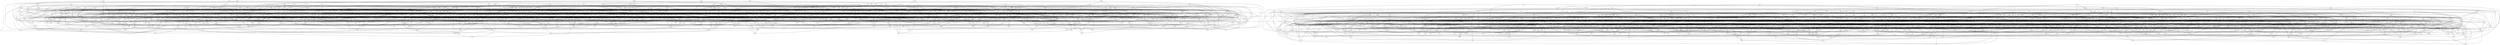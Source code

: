 strict graph {
lrz -- gjb
lrz -- vfq
lrz -- nvd
lrz -- qsf
lfr -- btf
lfr -- ccz
lfr -- xzp
tpf -- rsx
tpf -- xlq
tpf -- fhm
tpf -- dqr
blz -- zqs
blz -- lzl
blz -- lkh
gqq -- rsq
gqq -- mck
cph -- jth
cph -- vbr
zbl -- rrm
zbl -- qzm
zbl -- tnk
kcg -- xvk
kcg -- ftz
kcg -- cnv
kcg -- mlc
bhk -- bjr
bhk -- tsp
bhk -- dtc
bhk -- rlk
dvz -- dcx
dvz -- hrx
qgn -- xzp
qgn -- jxq
kxx -- kdz
kxx -- mzx
hmx -- kdn
hmx -- fpb
tzq -- xgk
tzq -- gbd
srg -- tgs
srg -- fhr
srg -- hpb
srg -- sxr
srf -- tql
srf -- jdz
srf -- jvm
srf -- rst
vcg -- mmb
vcg -- gpp
vcg -- dbz
hlk -- bxm
hlk -- sqv
hlk -- zrv
lcb -- xrl
lcb -- hqq
lcb -- ljp
jvp -- rbm
jvp -- dqr
jvp -- rpd
jvp -- zfc
jvp -- crl
hrp -- qlg
hrp -- pxv
hrp -- xzs
dpk -- ngd
dpk -- kfb
dpk -- jrr
htj -- dlj
mnr -- mgp
mnr -- tvz
mnr -- bxb
mnr -- jvk
cbg -- bxd
sxr -- mzc
sxr -- ghk
rdc -- gqq
rdc -- llx
rdc -- pnv
xjk -- jlr
xjk -- zcs
dvq -- brp
dvq -- drx
dvq -- rpb
dvq -- tdq
dvq -- nkg
jdt -- lhv
jdt -- hlz
ngj -- vsc
ngj -- nff
qsr -- vfj
qsr -- jpr
qsr -- qzp
zbp -- kdr
fjh -- xbl
fjh -- vml
fjh -- jcc
fsg -- hzp
fsg -- gqj
fsg -- fjr
fsg -- hzj
cfx -- rsq
sfh -- gxb
sfh -- hln
sfh -- qbv
zfm -- jcm
zfm -- tvz
zfm -- tsp
zfm -- mjn
zfm -- cbn
zfm -- rlz
zfm -- sgj
hhm -- tjm
hhm -- phz
hhm -- vrp
hhm -- gcz
pvs -- rtf
pvs -- nmn
pvs -- lkh
prp -- jpm
prp -- tnb
prp -- mqk
prp -- vdx
rls -- kgs
rls -- dvf
rls -- xvj
rls -- clk
jlj -- zhn
jlj -- xlc
prh -- hpb
prh -- cph
prh -- fsm
prh -- nfc
vsx -- hsh
vsx -- plr
vsx -- ntg
vsx -- zmj
vsx -- ddk
vsx -- dmj
vsx -- hmh
cps -- crl
cps -- ktg
cps -- fbt
cps -- vml
zgb -- vjg
kvc -- ssm
kvc -- kzs
kvc -- gkv
kvc -- hdl
qmx -- dvq
qmx -- gln
qmx -- glp
qmx -- tmb
qmx -- fxr
qmx -- dzq
qmx -- kfc
xnx -- kxt
xnx -- gct
xnx -- xtn
vpq -- jcm
vpq -- qjf
vpq -- cxx
lgc -- nqg
ghm -- srt
brx -- mqt
brx -- qxx
brx -- nqg
tsb -- qdc
tsb -- fnx
tsb -- gdl
ghv -- zfx
ghv -- hbk
ghv -- fbd
ghv -- fxn
ghv -- hbt
jjl -- fbs
rnl -- jgs
rnl -- vqv
cnv -- tjg
cnv -- vjj
cnv -- bpp
cnv -- vqn
xjj -- cbj
xjj -- xvh
mjq -- zgh
mjq -- fcq
mjq -- pfq
dqm -- brm
pjj -- gpl
zdb -- tsx
zdb -- rsg
zdb -- qrj
zdb -- pzm
dtd -- qxc
dtd -- kdb
dtd -- qcm
dtd -- pxq
brh -- qxx
brh -- ktv
xfx -- vmx
xfx -- qbj
xfx -- fbl
rlz -- zzp
qxd -- qsn
qxd -- zfq
qxd -- gqq
qxd -- sfs
gkc -- mlc
gkc -- trs
gkc -- qmn
gkc -- hzj
gkc -- kfq
nfc -- rrg
nfc -- znf
nfc -- bbx
nfc -- znk
mfx -- drb
kqc -- fjr
kqc -- jzm
kqc -- ndt
fgq -- ppd
fpf -- bfb
fpf -- fqh
fpf -- xzg
bnn -- rcc
bnn -- dsm
bnn -- pll
bnn -- csp
ctf -- rbd
ctf -- kgs
ctf -- rls
ctf -- fqh
lrf -- grl
lrf -- blf
lrf -- fln
tjj -- lfj
crf -- rbx
gct -- ksq
nhg -- phm
nhg -- zfc
qhv -- nhp
vhv -- mqm
dhf -- bcv
tvj -- qbh
tvj -- mfs
tvj -- kzz
tvj -- lcx
tvj -- rgc
pbg -- tzx
pbg -- vml
pbg -- pkp
pbg -- bcv
gdl -- nnk
jqg -- drd
jqg -- zzn
dzn -- zfc
dzn -- pcx
dzn -- hqh
dzn -- snt
dzn -- txl
dzn -- qzd
lxt -- phq
lxt -- lpl
vfn -- tbv
vfn -- mhg
vfn -- lfx
hpv -- lmf
hpv -- rnl
vfh -- fbt
vfh -- jdv
sst -- bhx
sst -- hbm
sst -- knr
sst -- tsk
jsg -- vzp
jsg -- fkz
vfb -- brp
vfb -- vhh
vfb -- ppq
vfb -- pkf
bjh -- qnx
bjh -- pxk
jfv -- nmg
jfv -- ldn
klt -- kvp
klt -- tfx
klt -- xjj
klt -- fjt
klt -- nvq
shf -- ltp
shf -- tqk
kfj -- vbp
kfj -- qst
bxb -- pxv
gxt -- vpg
gxt -- msz
rsj -- zqh
rsj -- lzf
rsj -- ngg
rsj -- mjq
stx -- nms
stx -- gqj
stx -- mql
zhm -- nms
zhm -- rlt
zhm -- glf
zhm -- hgq
csz -- kgs
csz -- fzg
csz -- tfv
csz -- fjp
csz -- mtj
csz -- dqk
csz -- dqd
vgb -- xrv
vgb -- nfj
vgb -- hkj
vgb -- dtd
jlq -- ltf
nqx -- lhn
nqx -- dpr
xzv -- ngd
xzv -- kkt
xzv -- qzp
xzv -- krc
grh -- krm
bms -- rch
bms -- vhh
bms -- qvc
bms -- vmd
xhs -- jjl
xhs -- bvr
ggs -- dbz
ggs -- pvh
ggs -- mcj
qdp -- qvc
rpr -- pvh
rpr -- tvh
rpr -- lgc
rpr -- xpt
cmf -- vqv
nbg -- plb
nbg -- kfc
nbg -- zlg
tgs -- kdr
tgs -- qvd
nvg -- cjb
nvg -- fvk
nvg -- gkl
nvg -- dpk
xfj -- rhz
xfj -- mcn
xfj -- glb
lnq -- xhv
ktc -- ptr
ktc -- qdp
ktc -- rdt
kgq -- zrv
kgq -- bnv
kgq -- cbg
drd -- xsr
pvh -- bpp
sbg -- jdk
sbg -- mzm
sbg -- slf
dnz -- zcs
dnz -- hkd
dnz -- qgq
brp -- xhh
lxs -- mtd
stj -- pnd
mcv -- bbg
znq -- hhv
fpt -- vcd
fpt -- dhk
fpt -- zlm
grl -- qgr
hsg -- sbv
mqk -- flq
mqk -- txx
mqk -- jpn
mqk -- xbn
bdv -- mzk
bdv -- hkd
bdv -- gfm
bdv -- nvk
vrb -- jxt
vrb -- dtv
vrb -- src
dvd -- vcd
dvd -- nzv
dvd -- kfq
dvd -- ksj
vht -- gvg
vht -- jxn
tpq -- dnq
tpq -- jpx
tpq -- rst
tpq -- mxc
tpq -- czp
tpq -- jlr
ltf -- hhv
cln -- zjc
ghk -- xxq
lxz -- msp
lxz -- cgl
lxz -- dlz
kcf -- sdv
gjb -- jlq
jrk -- ntv
sdx -- ksq
tdq -- xvh
hdd -- zgh
tcx -- rjc
tcx -- cjb
pxl -- vml
pxl -- lks
tnf -- xcf
tnf -- kdr
tnf -- hls
vlr -- fxg
vlr -- dlz
vlr -- gsf
gtv -- xfl
gtv -- mkg
gtv -- ngj
mxs -- drv
mxs -- blb
xhf -- rnl
xhf -- vqv
xhf -- vzj
xhf -- gtq
zrq -- qvm
zrq -- fpt
kfc -- ndd
jzs -- cqg
ldk -- tsx
ldk -- tqt
ldk -- grh
ldk -- mql
ldk -- zrq
cdh -- qkn
cdh -- jpn
cdh -- xdq
zjc -- tgp
zjc -- rvn
zjc -- cgl
zjc -- xcs
zjc -- fjh
zcs -- rhg
xvj -- mcq
kzn -- rkg
kzn -- qlg
tsk -- sgr
cbh -- vmd
zjh -- gxt
zjh -- qrm
zjh -- jxn
zjh -- fpb
sjd -- kmz
sjd -- znv
sjd -- mrq
sjd -- zfc
rfq -- pzb
rfq -- rqx
rfq -- znq
rfq -- kgd
ddt -- xnk
ddt -- dsm
ddt -- xhh
ddt -- ngb
svd -- bvt
svd -- znq
htp -- mjn
htp -- kzx
zjq -- tvz
zjq -- phn
zjq -- clz
zjq -- vzp
tvl -- tjz
tvl -- kjf
tvl -- flc
tvl -- gxx
xmt -- qqx
xmt -- npq
xmt -- npm
xmt -- mdx
xmt -- pqj
mxc -- htj
jmn -- sdx
jmn -- tvz
jmn -- flg
bqg -- kqp
bqg -- mnd
bqg -- lgl
xpt -- lxz
xpt -- ppd
xpt -- dkg
xpt -- mck
xpt -- tvp
rrm -- ltf
tgc -- zbp
tgc -- glf
mfv -- src
mfv -- hpq
mfv -- qxx
mfv -- jtj
mjn -- tms
fbv -- dbh
fbv -- kcr
fbv -- nvj
fbv -- krh
fbv -- shf
xkb -- xgz
xkb -- xnp
gqh -- pxq
gqh -- gns
gqh -- tcj
rqr -- ffg
rqr -- gsn
ktg -- rsq
xpn -- mtv
xpn -- vvs
cvz -- gjb
cvz -- jxq
ntg -- brr
ntg -- kjl
ntg -- brm
hpq -- mcj
hpq -- jcc
hpq -- nzv
qhf -- vmd
qhf -- cqg
qhf -- vtv
fpq -- xbm
fpq -- qgj
fpq -- svn
fpq -- jsp
trs -- lfj
fhd -- qcs
fhd -- tjg
xxj -- znf
xxj -- lrp
xxj -- hcb
xxj -- xmv
kff -- vbk
kff -- vml
kff -- stj
kff -- gkv
lbr -- vqv
lbr -- zrt
lbr -- qxz
mzk -- qxz
mzk -- cbj
dzq -- hvq
dzq -- ntv
qzp -- pcq
qzp -- fjr
vhc -- gxb
vhc -- smr
gmv -- jqg
gmv -- xlv
xzx -- zrn
xzx -- fpd
xzx -- gbd
bxm -- hkd
qdl -- pcv
scm -- mgf
scm -- qrq
scm -- pcv
scm -- nfj
srj -- lfl
srj -- vbr
srj -- kjf
srj -- cdq
ghc -- bhx
jjf -- qcv
jjf -- grm
bcj -- vpg
bcj -- mjm
bcj -- fcc
tlr -- snx
tlr -- pnv
tlr -- lgl
zrv -- tkf
zrv -- hst
zrv -- mfx
zrv -- gqm
zrv -- vbh
lhn -- jtl
lhn -- bfb
lhn -- sbc
ltj -- jdd
ltj -- glp
ltj -- hpv
ltj -- bdj
dxk -- frf
dxk -- hcj
dxk -- vfn
dxk -- kjd
qxh -- qbd
qxh -- ltn
chh -- rxb
lkh -- cxt
mdf -- kmh
mdf -- qmv
nfd -- fzf
nfd -- lpl
hzp -- tjg
hzp -- hsz
hzn -- ddx
hzn -- nfc
hzn -- mnd
hzn -- bfq
qbh -- hdt
qbh -- ncm
rxc -- btf
plc -- xbr
plc -- xhv
mth -- sbt
mth -- hhc
mth -- jxt
mth -- tgc
kqp -- nch
cdn -- clk
cdn -- nzt
cdn -- shv
cdn -- dsv
frr -- mzm
lmf -- fbs
lmf -- hjf
cgn -- crx
cgn -- fxx
kjd -- vpg
kjd -- ffs
kjd -- gcz
zrb -- qjk
zrb -- nnn
zrb -- fcc
zrb -- jpl
njj -- gcd
vtv -- kdn
nfn -- rdr
nfn -- gtq
nfn -- xnk
nfn -- bgj
nfn -- bxd
nfn -- rmh
tgq -- pnd
tgq -- hxj
dkj -- xgt
dkj -- qjq
dkj -- bnm
rtz -- dpk
rtz -- hcb
rtz -- qvd
rtz -- xnx
cnm -- gld
cnm -- zcs
cnm -- xqz
thc -- qjk
thc -- ksg
thc -- kdn
nzt -- srt
nzt -- qrr
nzt -- grm
ngg -- jpl
qps -- rtz
qps -- dlz
qps -- vjj
qps -- kfq
rvv -- stj
rvv -- hlx
rvv -- hps
rvv -- ssj
qnx -- zgb
qnx -- hgk
qnx -- ltl
qnx -- lnq
lvn -- qbj
kzq -- hpk
kzq -- rjc
kzq -- cch
ncp -- mlc
ncp -- lml
ncp -- ssm
ncp -- bpc
dvf -- krd
dvf -- vbh
tfx -- crv
tfx -- msz
tfx -- svt
tfx -- mlg
tsd -- mtv
mcs -- xxd
mcs -- hcn
mcs -- gkl
mcs -- xcs
dmp -- src
dmp -- zfq
dmp -- lcb
hpk -- jvz
ggr -- kzs
ggr -- fgq
ggr -- gns
ggr -- rkg
mqt -- sgj
mqt -- jzz
mqt -- tgp
rdt -- zqs
rdt -- cjh
qcf -- mjm
bhf -- qjf
bhf -- jdv
sxs -- svd
sxs -- mfx
sxs -- xkn
sxs -- hhv
nlb -- rbx
nlb -- dhq
nlb -- xvx
nlb -- jlj
lhf -- kjl
lhf -- lxs
lhf -- zgx
qxb -- tmx
qxb -- hjv
bxg -- vzp
zgx -- rqt
zgx -- lcn
zgx -- dlz
dnq -- ccz
fdn -- hsz
fdn -- mzx
tmh -- rst
pnz -- dxq
pnz -- vkn
pnz -- dxx
ntm -- jvm
ntm -- tnk
ntm -- gcz
tmv -- rxn
tmv -- slk
tmv -- tvp
tmv -- vfl
zdn -- cjm
zdn -- chh
zdn -- zzn
bnm -- qsf
fjk -- rbm
fjk -- hdl
fjk -- blm
fjk -- xhz
blt -- ztv
blt -- jgm
blt -- svn
kxl -- mnr
kxl -- xcd
kxl -- xxb
lhz -- xlm
lhz -- bzm
jpn -- csp
kzz -- svg
gmj -- htj
nmg -- vbk
nmg -- bbg
nmg -- dqr
nmg -- lxs
sgh -- hzj
sgh -- gfr
sjr -- lhf
sjr -- hhc
sjr -- sfs
sjr -- tcx
cxn -- mqf
spj -- ntf
spj -- lzl
blm -- cgl
vrl -- hvk
vrl -- ctm
vrl -- tmx
vrl -- xdc
jqx -- txf
jqx -- bhz
jqx -- nfs
jkm -- qkt
jkm -- khb
cfz -- dqk
cfz -- mqg
cfz -- ljc
cfz -- crx
rqx -- lqh
krj -- lgl
krj -- gsn
krj -- rzh
krj -- xjv
mfs -- fdl
mfs -- xhv
mfs -- tpq
gbv -- bsq
gbv -- flz
gbv -- jfd
bvr -- zlg
dlj -- hjf
hds -- rnf
hds -- fdl
hds -- gqm
hds -- cdl
tfh -- znb
tfh -- pgs
tfh -- mth
tfh -- qdl
flc -- lgl
flc -- snx
zvp -- jdv
zvp -- rqr
zvp -- qdj
zvp -- ddj
zvp -- qcs
zvp -- dxx
zvp -- dqr
mdc -- mql
mdc -- jxt
mdc -- vkn
mdc -- qvd
hcb -- lfl
klm -- gxv
klm -- lpq
klm -- jth
klm -- kzb
jvv -- rbd
jvv -- prs
jvv -- qlp
jcm -- pzm
jcm -- bsx
kqj -- bpg
kqj -- skz
kqj -- hkh
kqj -- bxb
xlc -- gxb
xlc -- lhz
llh -- vfn
llh -- lhz
llh -- pvs
bzg -- nhq
bzg -- dtq
bql -- clz
bql -- gmm
bql -- dtq
bql -- mzm
xnr -- gxx
xnr -- bbg
xnr -- hkt
fqh -- zjl
fqh -- zsd
fqh -- npb
dtg -- khm
dtg -- gsn
dtg -- tdz
dtg -- mql
dtg -- cdx
lts -- ltp
lts -- gcs
lts -- mbr
msp -- xtd
pkf -- zkj
pkf -- hkk
pkf -- mmm
dtc -- bpp
rps -- kfb
rps -- kzb
xzb -- tvp
xzb -- zzp
xzb -- fpc
xzb -- tpd
xzb -- ndt
mrq -- fxg
cch -- gfr
cch -- gkv
mfb -- gpz
flm -- hdt
flm -- gcz
flm -- rrm
flm -- jpb
vdf -- rkk
vdf -- lzl
vdf -- drx
vdf -- mbv
kmz -- jqx
kmz -- ldj
kmz -- nfj
svg -- mqm
ckj -- zqx
ckj -- sdx
ckj -- vpp
ckj -- mzx
vpg -- crx
bfq -- mrs
bfq -- hqs
qtn -- dnr
qtn -- zgx
qtn -- hpk
ksj -- zzp
kvm -- fhd
kvm -- lpl
kvm -- xfl
kvm -- stg
rmz -- fvk
rmz -- bbg
rmz -- bpg
pnd -- bpg
glp -- cpd
xvh -- fqx
xvh -- nvd
gch -- qrj
gch -- stg
gch -- cnc
gch -- jcm
xdc -- vmx
zdj -- hvc
zdj -- kvh
zdj -- cpc
zdj -- cln
zdj -- mzm
mfg -- blh
mfg -- csc
mfg -- kzm
mfg -- kgh
mfg -- stn
rtf -- vfk
rtf -- xvx
rtf -- qkn
xcg -- zhc
xcg -- fmn
ndg -- lxd
ndg -- bsx
ndg -- fnq
sfx -- sdv
sfx -- hbm
sfx -- qmv
sfx -- gnv
vrp -- kbk
vrp -- jrk
llk -- csc
llk -- stn
llk -- rcc
llk -- svt
jlk -- cln
jlk -- mzv
jlk -- lpj
jlk -- ncs
xrl -- bbg
hjs -- vlj
hjs -- dtv
hjs -- bcv
tbs -- njj
tbs -- pvh
fxr -- rch
fxr -- hbm
fxr -- qkt
vpb -- nhq
vpb -- bxg
vpb -- rlk
grb -- ckr
grb -- srl
grb -- tjj
grb -- nrh
lhs -- hmx
lhs -- ptr
lss -- tms
lss -- pxl
dmn -- gjb
dmn -- qzm
dmn -- knr
dmn -- vhc
hst -- mtv
xph -- blm
xph -- dnl
xph -- kzg
xph -- snt
hzk -- gsn
hzk -- cdj
hzk -- stg
hzk -- rjc
qxg -- mjk
qxg -- fdl
qxg -- rxc
fck -- hpd
fck -- qrv
fck -- ntn
fck -- nbm
kgs -- dvf
ptb -- bkz
ptb -- gtv
ptb -- qxc
ptb -- lrj
rll -- rsq
rll -- hqq
rll -- sts
mkg -- ljp
tpp -- dms
tpp -- tqm
tpp -- kcd
tpp -- xjv
bgz -- jlr
bgz -- qcf
bgz -- qqx
bgz -- cxt
flq -- drx
flq -- cjm
dsv -- jjf
dsv -- sgr
dsv -- ptr
ntd -- ksq
bzh -- frf
bzh -- prc
bzh -- lfr
fnn -- bgz
fnn -- fsh
fnn -- gcz
zzh -- djk
zzh -- xhf
zzh -- xsr
zzh -- bhv
trb -- qbh
trb -- hnd
trb -- khb
trb -- tkf
trb -- lnq
jdd -- kgh
jdd -- jgs
jdd -- ccg
hsj -- qxz
hsj -- ntv
hsj -- qvb
npd -- zfx
npd -- svg
mff -- zrc
mff -- jrz
mff -- hkt
mff -- hkj
jrq -- sbc
fnk -- bhx
fnk -- vhv
mst -- nvd
sbt -- sbv
rkc -- znk
rkc -- szr
pkp -- nfd
pkp -- jrr
bvm -- tmh
bvm -- gmj
bvm -- mgk
bvm -- xvj
ppx -- xbr
ppx -- hkx
ppx -- hdd
dqr -- qcs
nvq -- fln
nvq -- lfx
nvq -- gnv
rjz -- tjj
rjz -- nhg
rjz -- znr
rjz -- jnp
znr -- ljp
znr -- ttv
znr -- mcj
zzn -- zlg
pjv -- fmv
sjp -- blb
sjp -- jmn
sjp -- bhf
sjp -- xcd
hzf -- ftd
hzf -- plc
hzf -- ltn
xzn -- kjh
xzn -- krd
xzn -- jqq
hbc -- rhg
hbc -- zzd
hbc -- zcs
jgc -- jsg
jgc -- xtn
jgc -- tsx
znf -- rbg
xfh -- sqv
clg -- grh
clg -- tgq
clg -- sdx
clg -- jlk
cgb -- qjf
cgb -- kdr
qxl -- bhb
qxl -- zct
qxl -- src
bbx -- qgt
bbx -- fkz
pqj -- gfm
pqj -- kvp
pqj -- xfh
pqj -- jxq
pqj -- qmv
lhv -- glh
gxx -- rps
gxx -- hvc
nvk -- gcq
rxr -- xlm
rxr -- kzm
rxr -- nhz
ksv -- jsn
ksv -- kjd
mjk -- tmx
mjk -- qsp
mjk -- cxs
qbj -- hkx
fzg -- vfk
fzg -- fpd
fzg -- mqm
gpx -- cbh
gpx -- rkk
gpx -- qgn
gpx -- qst
mpb -- qgr
mpb -- pxk
mpb -- lfx
mpb -- qvb
xmv -- ltc
xmv -- zqx
xmv -- lhv
kdg -- qgr
kdg -- lcx
kdg -- szm
bcs -- lpx
bcs -- hgh
tzd -- klm
tzd -- gbv
tzd -- nch
rbm -- htp
rbm -- ksj
rbm -- fct
mdx -- kcf
mdx -- xqz
mdx -- fjp
fjp -- fxx
tpt -- cch
tpt -- nkh
tpt -- szr
kph -- lfj
kph -- bsx
lkp -- sbf
lkp -- slk
lkp -- krc
lkp -- tcj
lkp -- jdg
lkp -- txf
qgj -- gpz
qgj -- ftd
qgj -- jkn
rft -- jpn
rft -- frf
znb -- mcv
znb -- sdx
dbk -- lfr
pxq -- qgt
pxq -- nhg
llx -- czr
llx -- qdl
llx -- xrh
tgp -- fjr
tgp -- src
xlv -- qkt
xlv -- frg
vnc -- zct
vnc -- znb
vnc -- xxd
qgq -- ntf
qgq -- kcf
drv -- vns
drv -- mrf
qjq -- mlg
rts -- nks
rts -- vnc
rts -- zcr
rts -- qrq
xhd -- cbg
xhd -- fcc
xhd -- vjg
jsk -- lmf
jsk -- qkt
jsk -- ngg
jsk -- dkj
rxg -- vvg
rxg -- hpx
dpc -- hpv
dpc -- jdh
dpc -- rst
dpc -- hkk
dpc -- shv
dbz -- pcx
dbz -- pxv
qnm -- bzm
qnm -- xfh
phn -- qrf
ldn -- clz
ldn -- cjb
ldn -- mzx
blb -- rjc
fzc -- kqp
fzc -- cfx
fzc -- jfk
sbl -- tql
sbl -- xgk
sbl -- ngb
sbl -- zkj
bsq -- mql
bsq -- kfq
bsq -- tqk
bsq -- skz
jcd -- gpl
jcd -- fbt
jcd -- lml
jcd -- pjj
qqg -- spn
qqg -- kbk
qqg -- dbl
pvd -- mzc
pvd -- vqh
bzr -- zgb
bzr -- tkf
tmf -- dvt
tmf -- dnr
tmf -- hmv
tmf -- ndg
zxt -- tsj
zxt -- cbh
zxt -- jpn
qnv -- xbc
qnv -- zjk
qnv -- cbg
qnv -- ltn
kps -- hpd
kps -- xfs
kps -- tdq
kps -- hvk
kps -- jqq
tph -- ztv
tph -- hxh
tph -- gnz
tph -- npb
hmv -- rps
hmv -- tjz
hmv -- lbz
rgc -- qgq
rgc -- ppj
rgc -- hvq
rgc -- zrn
xlt -- crs
xlt -- kxl
xlt -- dbz
xlt -- pcq
hdl -- jcc
gld -- qkn
nxx -- tmh
qsn -- msp
qsn -- slf
qsn -- vnp
trz -- nhp
trz -- jlj
trz -- cdh
trz -- spn
zdg -- rhz
zdg -- ngx
zdg -- jpj
zdg -- vdx
zdg -- ckp
dsh -- tjm
dsh -- dqd
dsh -- rbd
dsh -- xpn
pgs -- dcx
pgs -- btp
jsp -- vdd
jsp -- dvc
pmd -- fzf
pmd -- jsg
pmd -- vbr
krd -- qqx
sdj -- xgt
sdj -- qnm
sdj -- gdl
sdj -- sqv
sdj -- jkm
crs -- gjd
crs -- sts
jfk -- stj
jfk -- glf
jfk -- hdl
jxn -- ncm
jxn -- pzb
vkn -- qgd
jfd -- tlr
jfd -- mxs
jfd -- tpd
fln -- cxn
fln -- blh
vst -- hvk
vst -- sgk
vst -- ntm
ztr -- xhv
ztr -- hzf
ztr -- pjv
ztr -- xsr
hjm -- zbp
hjm -- znv
mzq -- zpr
mzq -- vfl
mzq -- drv
rkq -- bcs
rkq -- kzg
rkq -- hgq
rkq -- xsj
mrs -- ksq
nhv -- xnp
nhv -- ccz
nhv -- ncf
gdh -- lkh
gdh -- bhv
gdh -- xzp
gdh -- khx
gdh -- qlp
hgh -- kjl
hsb -- ncf
hsb -- hdd
hsb -- nzm
xps -- ghm
xps -- tsb
xps -- tmh
ntb -- tqk
ntb -- vzp
cxx -- frr
cxx -- bzg
mqc -- mtv
mqc -- cxl
mqc -- chh
mqc -- fcq
pxk -- gnv
pxk -- fnx
dmk -- glf
ncs -- tjg
ncs -- zmj
ncs -- hcb
dnr -- zzp
hlz -- nvj
ftd -- cxl
zxs -- qlp
zxs -- ngx
zxs -- jsk
zxs -- lch
zxs -- lvn
vpp -- tvp
vpp -- tbs
vpp -- dlr
qrx -- cjh
qrx -- xgm
qrx -- kcf
qrx -- bhx
qgc -- pbp
qgc -- xbr
qgc -- fmv
qgc -- ntn
qgc -- mxc
cxl -- xbr
mnh -- mxn
mnh -- jgm
mnh -- qgc
mnh -- srp
qkb -- qbd
qkb -- bxm
qkb -- fzr
xbn -- crf
xbn -- prc
xbn -- jqg
bgj -- dnq
tbx -- dxs
tbx -- dqp
tbx -- khn
tbx -- xbl
ljc -- nhp
ljc -- hjf
gtk -- znj
gtk -- hgq
jvz -- ssm
mzl -- fpc
mzl -- vkn
mzl -- ncj
mzl -- nch
dkd -- ckr
dkd -- vfj
dkd -- hqq
dkd -- rbm
bnj -- nmh
bnj -- mlc
bnj -- fhr
plr -- xcf
qrd -- chh
qrd -- vtv
qrd -- dvf
qrd -- vbh
qrd -- sbl
rsh -- kjh
rsh -- bfp
rsh -- hpd
rsh -- gkp
kcr -- tbs
kcr -- rvn
kcr -- mtd
qcm -- khm
qcm -- kdr
kzs -- hrx
khz -- fzf
khz -- shf
khz -- tjz
khz -- sbt
svq -- kmg
svq -- gln
svq -- mcq
svq -- lqh
bkl -- lmc
bkl -- rlk
bkl -- hzn
bkl -- vsp
kmh -- mtz
kmh -- bgq
fxn -- xlc
fxn -- fnn
fxn -- xhs
hxm -- zgb
hxm -- bnv
hxm -- mdd
hxm -- qsf
hxm -- gqn
hgl -- xqz
skh -- ncm
skh -- jpb
skh -- rcc
kkc -- nff
kkc -- dbz
kkc -- nfd
kkc -- dmd
gbd -- dhq
kzg -- plr
kzg -- bnj
xbm -- tzq
xbm -- qcv
vbr -- vns
bdj -- vfh
bdj -- zlc
bdj -- vvj
bdj -- xfh
qzd -- vvg
qzd -- dqp
qzd -- nhq
lkf -- rnr
lkf -- csc
ztt -- gtk
lzf -- nnk
lzf -- svt
lzf -- rvg
pll -- tnk
pll -- ccg
ddx -- rvn
ddx -- frr
ddx -- znj
ddx -- fzf
tzx -- mzz
tzx -- lpx
tzx -- mmc
vsp -- mcv
vsp -- gzb
vsp -- vdm
gmp -- rmd
hlx -- dcx
fbz -- jlj
fbz -- nbv
fbz -- dbk
fbz -- ppj
nhq -- hvc
nhq -- tms
tqk -- tvt
tqk -- hmf
vdz -- xfx
vdz -- hjv
vdz -- nxx
txx -- fmv
txx -- xpx
txx -- ldr
txx -- tsd
dbl -- mcn
dbl -- zzd
dbl -- mxc
rnx -- qrf
rnx -- hmf
tjm -- cbh
tjm -- xvx
tjm -- jqp
prc -- sdv
prc -- vdd
tjk -- srt
tjk -- qdq
tjk -- xbr
drs -- jkn
drs -- mqm
qrv -- plb
nmn -- fxx
nmn -- ncf
nmn -- vht
zsm -- jvk
zsm -- lxb
zsm -- tcj
zsm -- qbc
jjs -- crf
jjs -- gcq
jjs -- vbh
jjs -- xhf
jjs -- drb
zdz -- btp
zdz -- tvp
zdz -- fzq
zdz -- lrp
zdz -- rlt
ztc -- qgr
ztc -- ffs
ztc -- qxb
ztc -- mtj
ztc -- ttv
pcv -- vsc
bhb -- ddx
bhb -- gjd
bhb -- pgs
kcj -- kdg
kcj -- qnf
kcj -- spj
kcj -- ltf
rkb -- bqg
rkb -- rnx
rkb -- flk
rkb -- nks
hxj -- qxx
kpl -- cln
kpl -- vsc
kpl -- pbn
kpl -- dhb
mtz -- dpg
mtz -- hst
jlv -- kph
jlv -- hpk
jlv -- mjn
rhl -- qzm
rhl -- zgb
rhl -- ksv
txf -- hzp
txf -- cnc
pkx -- mns
pkx -- sqv
pkx -- drd
dlr -- mzc
dlr -- ljp
dmd -- mkg
dmd -- dhf
dmd -- mgp
fqx -- xnp
fqx -- xsr
pzf -- blt
pzf -- mcn
nrh -- vns
jqz -- mxf
jqz -- xnf
jqz -- csc
jqz -- cjh
jqz -- vzj
jtx -- mrf
jtx -- mkb
jtx -- vkn
qvm -- znv
lmq -- vhf
lmq -- vns
lmq -- vvd
lmq -- tnf
lmq -- ndg
lmq -- nrh
xgd -- gmp
xgd -- qxl
xgd -- hlx
xgd -- fsm
kjh -- vhv
kjh -- qvc
xcs -- kfq
xcs -- gct
sbn -- tnk
sbn -- nnb
sbn -- ztv
sbn -- hvr
sbn -- dsv
zzd -- gzg
zzd -- kgd
fnq -- pnv
fnq -- kxx
nbv -- ltf
nbv -- lnq
gqf -- dqk
vfj -- qgt
hbm -- qhv
hbm -- ccg
nnn -- ntn
ddm -- stn
ddm -- xkn
ddm -- xps
ddm -- jpl
dmj -- djn
dmj -- ztt
dmj -- tgs
dmj -- nks
xlq -- pnz
xlq -- znj
xlq -- rdc
xlq -- tvt
glb -- qjk
glb -- vjg
zsb -- trb
zsb -- vjg
zsb -- xjk
zsb -- gqf
phq -- vbk
phq -- ndt
nfp -- qnv
nfp -- xlm
nfp -- ltl
nfp -- pfq
dsm -- dlj
dsm -- jrk
vqh -- gtk
vqh -- xvk
cbn -- lpx
cbn -- pzm
hgz -- crs
hgz -- hcn
hgz -- xrh
hgz -- qvm
hgz -- dms
hgz -- vpb
str -- fpc
str -- gcd
str -- sfs
str -- vfl
jgm -- nhp
jpm -- jxq
cdl -- qcf
cdl -- ncf
tsx -- fxg
tsx -- ltp
lkj -- jqq
lkj -- mqg
lkj -- qpj
lkj -- xzn
lkj -- bgj
khx -- hgl
khx -- lcx
ljn -- bzm
ljn -- mgk
cdq -- vfl
cdq -- rrg
cdq -- cdx
jtj -- rjc
jtj -- xqt
jtj -- dms
jtj -- hkt
szr -- slf
szr -- pcx
fhv -- bts
fhv -- xhf
fhv -- lkh
fhv -- ksg
zlc -- pnq
zlc -- xvh
qbv -- jqp
qbv -- zhc
qbv -- hln
qbv -- hcj
snt -- jzm
snt -- nqg
hxh -- rhg
hxh -- bhv
hcn -- dvz
hcn -- txp
hcn -- mrq
pbp -- jzs
pbp -- npm
rjj -- cbh
rjj -- fxx
tbg -- hzn
tbg -- ghq
tbg -- rgp
tbg -- nlc
hlq -- hpk
hlq -- jxj
hlq -- cpc
hlq -- kcr
hlq -- cbn
hlq -- dnr
ndd -- xnp
ndd -- plb
jxj -- rnx
jxj -- kfb
jxj -- dqm
bjr -- hsg
bjr -- phq
mxn -- lzn
mxn -- fcq
mxn -- hnz
xdq -- cxl
xdq -- hdd
xdq -- lhs
txr -- bfq
txr -- frr
txr -- lfl
hxb -- lml
hxb -- hjm
hxb -- ndt
hxb -- kjf
lkl -- xsr
lkl -- vhc
lkl -- vfq
dpg -- qbj
fnt -- nkg
fnt -- vht
fnt -- spn
fnt -- sdd
clz -- cgb
cnc -- dcx
sgk -- fdl
sgk -- jrk
sgk -- vmd
sgk -- fbl
gsf -- fpc
gsf -- flz
gsf -- qmh
njx -- pkp
njx -- kzb
njx -- vsc
tmb -- vfk
tmb -- znq
tmb -- gmv
gpp -- dtv
bgf -- zbp
bgf -- shp
bgf -- flf
bgf -- rlz
bgf -- hjt
kfs -- kmv
kfs -- msp
kfs -- nms
npt -- grl
npt -- mcq
npt -- zqs
npt -- lvn
hjt -- tvt
jdj -- nks
jdj -- kzs
jdj -- ksq
jdj -- bhz
jdj -- lcb
ctm -- hsj
ctm -- rht
ctm -- xfj
gnt -- thc
gnt -- svg
gnt -- ljb
gnt -- qvb
gnt -- ksg
hvq -- fnk
gln -- npb
cmc -- phm
cmc -- qrq
cmc -- fhr
qzr -- txf
qzr -- dcx
qzr -- qzj
qzr -- pkp
dbt -- qst
dbt -- rqx
cqd -- ktg
cqd -- nts
cqd -- vhf
cqd -- ddx
mgf -- gxv
mgf -- qcm
mgf -- btp
ktf -- pzb
ktf -- ksv
ktf -- xzp
ktf -- pjt
cbj -- fmv
cbj -- mcq
sqs -- llr
sqs -- jcc
sqs -- xrh
hfq -- zbl
hfq -- qzm
hfq -- zkj
hfq -- khb
hfq -- vpg
rxn -- gxv
rxn -- blm
rxn -- xrh
ljg -- gdl
ljg -- khx
ljg -- vzj
kpk -- tcx
kpk -- vzp
kpk -- fzc
kpk -- zkg
mbr -- kdz
mbr -- pxl
mbr -- ssm
xtd -- xcf
xtd -- gkl
qkv -- rbd
qkv -- xhs
qkv -- glb
hfc -- cqg
hfc -- zrt
hfc -- jsn
hfc -- bgq
vdd -- zjk
vdd -- hln
vdd -- qvc
qgd -- ltp
czr -- hmr
czr -- pgs
czr -- znv
rlk -- gqq
rlk -- lrp
rlk -- nmg
khm -- mkg
crl -- gjd
crl -- bsx
crl -- pjj
dkg -- kdz
dkg -- mrs
dkg -- bpc
zcr -- zpr
zcr -- hqs
zcr -- lhf
zcr -- bcs
zcr -- vhf
mcn -- hjf
mcn -- jgm
csf -- bhx
csf -- svt
khn -- mkk
khn -- pnd
htv -- hkk
htv -- pzf
htv -- ppj
htv -- jrq
htv -- cxm
cpd -- pjv
cpd -- kgd
cpd -- xkn
npp -- slf
npp -- hsg
npp -- xvk
jkn -- mqf
shp -- brh
shp -- lgl
bgn -- shj
bgn -- zmj
bgn -- ltc
bgn -- nzv
zjk -- lcx
rgn -- gkl
cjm -- qhf
cjm -- hnz
kmg -- vbp
kmg -- cqg
mmk -- jnp
mmk -- rkg
mmk -- jzm
mqg -- vmd
mqg -- brp
mqg -- qrm
gcs -- lgc
gcs -- llx
nbc -- mlg
nbc -- fbs
nbc -- vvj
nbc -- gqf
fmj -- pnd
fmj -- gpp
fmj -- mkk
ltl -- qbd
ltl -- hgk
ltl -- hbm
dxq -- nfs
vvs -- vhv
rvp -- mfb
rvp -- gbd
vfq -- qjq
vfq -- qkn
vfq -- qjk
txl -- pxv
txl -- rkc
txl -- tgc
txl -- gpp
kdj -- jkf
kdj -- txf
kdj -- qsr
kdj -- qxx
msn -- dxs
msn -- zrq
msn -- tpt
msn -- hzj
nlp -- mck
nlp -- czr
nlp -- xsj
nlp -- jtm
tcq -- jdt
tcq -- gmp
tcq -- xrv
tcq -- cnt
tnk -- xzp
cpc -- lgc
cpc -- mck
zjl -- nzt
zjl -- dlp
hkt -- glh
mcj -- plr
fkd -- tsk
fkd -- clf
fkd -- kjd
fkd -- zrt
cjh -- qsp
nnb -- vhc
nnb -- fzr
qdg -- csc
qdg -- flq
qdg -- nzm
qdg -- trb
nkg -- ghm
nkg -- nqx
spp -- rft
spp -- cvz
spp -- jjf
spp -- btn
jrz -- vnp
jrz -- hmh
jrz -- rvt
jrz -- rrg
cxs -- fpb
cxs -- ljc
fzq -- flz
fzq -- hpk
fzq -- zjb
xhz -- hsz
xhz -- rvv
xhz -- mlc
cdj -- phn
fmn -- gvj
ngd -- phm
tvh -- nlp
tvh -- gns
tvh -- gmp
dqd -- zjk
hkj -- qmn
qzj -- lpx
qzj -- pvd
qzj -- flf
hbp -- chc
hbp -- tbv
hbp -- glz
tbv -- bzm
tbv -- xqz
dbh -- stj
hnd -- cxs
hnd -- mdf
hnd -- xnk
bfb -- mst
hgp -- nnb
hgp -- lbr
hgp -- spn
hgp -- tnb
hgp -- qhf
mjg -- gzg
mjg -- xgk
cxr -- sqx
cxr -- mnh
cxr -- tdq
cxr -- hst
mnd -- qmn
mnd -- jfv
clk -- xts
clk -- nvk
clk -- vmk
clk -- btf
mgp -- ldj
mgp -- tjz
lmc -- fct
lmc -- bbg
lmc -- hrx
qls -- mjk
qls -- dpf
qls -- dnq
zls -- qmx
zls -- qxg
zls -- hvk
zls -- hpd
tfv -- gcz
tfv -- hkd
tfv -- xfh
lzr -- qqg
lzr -- spj
lzr -- hbp
lzr -- pzf
mvl -- nqx
mvl -- bnc
mvl -- srp
mvl -- rrm
mvl -- sdd
btd -- pkx
btd -- zdn
btd -- lkf
btd -- bxm
btd -- lzn
btd -- tnb
lzn -- mjm
ntf -- dqd
rnr -- fxx
rnr -- cbj
rnr -- pll
rnr -- zrn
vhh -- fsf
vhh -- rht
vhh -- jnm
tkf -- xnp
mkj -- npd
mkj -- smr
mkj -- svd
mkj -- xsr
mkj -- psk
mkj -- vtv
ffl -- dxq
ffl -- vpq
ffl -- rxg
ffl -- dlr
lxd -- xjv
lxd -- glh
lxd -- kzb
pjt -- fnx
pjt -- shv
pjt -- mfb
kdn -- dpg
kvh -- lks
kvh -- snx
cdx -- xvk
ztv -- ccg
ztv -- sbc
bpx -- pzm
bpx -- llx
bpx -- tgs
bpx -- khn
rvg -- jpb
rvg -- dbt
nzm -- csf
fvk -- cgb
fvk -- qvm
fvk -- fxg
drx -- fzg
ngx -- ljc
btn -- jpm
btn -- qrm
qnf -- bzh
qnf -- nhv
qnf -- kzz
qnf -- rvp
pfq -- rqx
dhv -- hpk
dhv -- kdr
dhv -- mjn
knt -- ksz
knt -- hsb
knt -- tjk
knt -- drs
tdg -- nnn
tdg -- vdz
tdg -- qhv
tdg -- drs
tdg -- kzz
sgr -- fpd
mtd -- gct
vnp -- ssj
qlp -- plc
qlp -- jdh
qlp -- qls
ggz -- krc
ggz -- kjf
ggz -- rqt
ggz -- rvn
lzb -- zqh
lzb -- rhg
lzb -- frg
sdz -- lpl
sdz -- dtq
sdz -- tgs
sdz -- hkn
tql -- nnn
tql -- mgk
tql -- jpn
nbm -- zrn
qrr -- ntv
qrr -- rnf
kdq -- fsf
kdq -- gvj
kdq -- gmv
kdq -- cjh
gts -- tsd
gts -- lrz
gts -- fnk
gts -- fbr
hrc -- npd
hrc -- jtl
hrc -- sfh
kkt -- brm
kkt -- hlx
nbb -- mjg
nbb -- mst
nbb -- kbk
nbb -- vmk
crv -- fqx
crv -- khb
rkk -- rpb
rkk -- jzs
rkk -- ghc
dpf -- hhv
dpf -- jpb
dpf -- qbj
dpf -- qrv
mmb -- hkn
mmb -- pbn
mmb -- mkb
mmb -- ngd
jdh -- gqm
jdh -- bnc
mcq -- bhv
mjm -- gqm
sqx -- bgj
sqx -- rvg
sqx -- tzq
gtm -- sgh
gtm -- ncq
gtm -- kzx
gqn -- jqp
gqn -- gvj
gqn -- ndd
gtq -- tmh
hmd -- rgn
hmd -- kfb
hmd -- kjf
hpl -- czr
hpl -- zgx
hpl -- rmd
hpl -- dhk
qcv -- znq
ffs -- nvd
lhd -- bhv
lhd -- vhh
fmm -- rqr
fmm -- hgh
fmm -- qgd
bhz -- hgh
bhz -- hls
bhz -- fjr
bhz -- hmr
lxf -- rmz
lxf -- bxg
qdd -- fmn
qdd -- hbm
qdd -- xsm
jdz -- rhz
dbj -- pjv
dbj -- zcj
dbj -- ljn
dbj -- jrq
svn -- hkx
svn -- ppj
svn -- sdv
bll -- cdj
bll -- qbc
bll -- hzk
bll -- ztt
nkh -- bcv
czf -- mdf
czf -- fsf
czf -- hjv
czf -- zrt
czf -- ngg
qbc -- vqn
qbc -- hmf
xgm -- htv
xgm -- jvm
xgm -- qkv
xqt -- xrl
xqt -- bxg
xqt -- qdj
ztb -- qmh
ztb -- jkf
ztb -- hvc
ztb -- kph
xjv -- hvc
dtq -- qxc
gjd -- fgq
fqr -- ltn
fqr -- fjt
fqr -- xdc
fqr -- hcj
sbm -- pcv
sbm -- glh
sbm -- ftz
sbm -- kxx
vjg -- fbl
zdr -- vkn
zdr -- vcd
zdr -- dxq
zdr -- rds
fbr -- gfm
fbr -- svt
bmv -- gzz
bmv -- vxr
bmv -- mst
bmv -- bkf
bmv -- vvj
qqz -- gqn
qqz -- vrp
gzb -- rps
gzb -- rzp
gzb -- rgn
gzb -- kcd
gzb -- gfr
jdk -- fvk
jdk -- rkc
jdk -- mxt
dxx -- xzv
dxx -- bpp
dxx -- dmp
dxx -- rll
dcn -- hsh
dcn -- tqt
dcn -- mqt
dcn -- bkz
dcn -- lhv
qmh -- dmk
qmh -- vjj
ghr -- xzs
ghr -- nms
ghr -- hbz
ghr -- tsx
ghr -- dbh
hps -- jvz
hps -- kxt
brd -- mjg
brd -- xpx
brd -- nbm
szm -- xdc
szm -- xbm
szm -- kfj
szm -- brd
lqt -- gmm
lqt -- ffg
lqt -- lbz
lqt -- brh
lpj -- kcr
lpj -- xqt
lpj -- tcx
ksg -- fbd
ksg -- qrv
rch -- tzq
rch -- ghm
rch -- hxh
rch -- jkm
spz -- svp
spz -- jfv
spz -- hqq
spz -- zpr
spz -- ngj
ldr -- prc
ldr -- xjj
ldr -- cdl
ldr -- npm
vmx -- pfq
vmx -- vvs
hxx -- khn
hxx -- hjs
hxx -- gcs
hxx -- dvz
fph -- qdq
fph -- zbl
fph -- mhg
zkj -- kgq
gns -- vbk
gns -- vhf
gns -- ntd
ttv -- sbv
nmb -- gpp
nmb -- vlr
nmb -- dqm
rzh -- lbz
rzh -- jdt
rzh -- jlv
sgn -- vfq
sgn -- blz
sgn -- glp
sgn -- xkn
dnl -- nff
dnl -- jvz
dnl -- mrf
srl -- ltc
srl -- kqp
srl -- kzx
skn -- xcf
skn -- rlz
skn -- rzh
skn -- ssj
skn -- xzv
qxz -- rpb
qxz -- xzg
pnq -- zgh
pnq -- dvc
kmv -- cdj
kmv -- xfl
sdd -- kbk
btz -- ftd
btz -- hrc
btz -- tkc
btz -- jvv
mzv -- zfq
mzv -- hlz
mzv -- xxq
zrs -- bnm
zrs -- fbs
zrs -- csp
zrs -- tmx
bch -- qxb
bch -- lhd
bch -- gzg
bch -- lrf
bch -- hmx
bch -- cxt
glh -- vfj
sfs -- hps
vnb -- hpq
vnb -- hjt
vnb -- lxt
vnb -- hrp
hkd -- dpg
hkd -- qkt
cmn -- msz
cmn -- fzg
cmn -- qqz
vdm -- rsg
vdm -- kdb
qdc -- cmf
qdc -- fbl
kdb -- vjj
kdb -- lfj
vzj -- vbp
rgd -- bkf
rgd -- npb
rgd -- cxt
rgd -- rgc
rgd -- grl
xgz -- nhz
xgz -- mgk
xgz -- blh
xgz -- nbg
tkm -- mlc
tkm -- cgl
tkm -- mbr
tkm -- xcd
pbn -- hfs
pbn -- hcb
gvg -- rst
gvg -- tkf
bnk -- fmm
bnk -- gqh
bnk -- jzz
bnk -- vdm
bnk -- sgh
rbg -- qrf
rbg -- bpc
rbg -- fsm
jrt -- srt
jrt -- jlr
jrt -- rxc
jrt -- bfp
gnz -- kjh
gnz -- xkb
gnz -- hdt
gnz -- qxh
mkb -- lcb
zcj -- dbk
zcj -- xgt
zcj -- xkb
zcj -- xnf
zcj -- hln
hbk -- rft
hbk -- lkf
hbk -- bkf
mxt -- ktv
mxt -- znj
lmg -- txf
lmg -- slk
lmg -- blb
lmg -- fnq
vrr -- jdz
vrr -- sgk
vrr -- lhd
vrr -- rbd
vcf -- zgh
vcf -- ghc
vcf -- bjh
vcf -- fpf
hjv -- rqx
kcv -- zxt
kcv -- rhl
kcv -- btn
kcv -- lhn
npq -- fbr
npq -- dsh
npq -- hbm
flg -- kcd
flg -- ktg
flg -- hmd
rgp -- gqj
rgp -- jrr
rgp -- hmh
rgp -- jdg
hpx -- ntb
hpx -- qbc
hqs -- lpl
ptp -- njx
ptp -- rrg
ptp -- rsq
ptp -- hqh
xzg -- plb
xzg -- qsp
nts -- lml
nts -- lxs
nts -- kxl
tqt -- zrc
tqt -- hfs
jzm -- ltc
xts -- cmf
xts -- gmj
zqh -- pfq
zqh -- qdc
nmh -- fkz
nmh -- vlj
nmh -- flf
nmh -- ndt
fbt -- vbk
dhk -- cnc
fhm -- qxl
fhm -- xtd
fhm -- xnr
gxh -- sxr
gxh -- dtc
gxh -- nff
gxh -- nvj
mdh -- dbh
mdh -- zrq
mdh -- hsh
mdh -- nvj
rxb -- nnk
rxb -- drb
rxb -- fcc
bkf -- zlc
bkf -- fgv
bkf -- zfx
mbv -- fph
mbv -- rxc
mbv -- bzr
mbv -- qdp
mbv -- bvr
mbv -- kmg
jkf -- zmj
jkf -- zct
mns -- xdq
mns -- fbd
lqf -- cxn
lqf -- qcv
lqf -- xpn
mmm -- lzb
mmm -- cdh
kgh -- hgl
kgh -- gxt
kgh -- gcq
bxn -- ksg
bxn -- jdf
bxn -- cgn
bxn -- rls
jpb -- frg
fhr -- vqn
zxx -- fhd
zxx -- pmd
zxx -- mtd
zxx -- qtn
lrj -- qrq
lrj -- hmr
lrj -- jtm
dcv -- lkl
dcv -- pzb
dcv -- zrt
dcv -- qjq
dcv -- jsp
dcv -- pnq
ddj -- ndg
ddj -- kkt
ddj -- nkh
mxf -- fmn
mxf -- xzx
clf -- nnk
clf -- nnn
clf -- fgv
tdz -- hsg
tdz -- bgs
tdz -- jvk
tsj -- grm
tsj -- xcg
tsj -- fpd
zjb -- hlz
zjb -- sts
zjb -- xcf
knr -- dlp
knr -- zfx
dlm -- zcj
dlm -- vdd
dlm -- gxb
dlm -- gvg
ffg -- mrs
ffg -- hxj
dpr -- ncf
dpr -- qst
dpr -- nxx
ktv -- mkk
svp -- gct
svp -- hqs
svp -- lgl
xnk -- btf
ppq -- fnx
ppq -- vst
ppq -- frg
bts -- skh
bts -- lhs
bts -- xsr
bts -- btn
bts -- cmf
snj -- gmj
snj -- kfj
snj -- mns
tmx -- rbx
dqp -- ntb
dqp -- lhv
dqp -- jdv
smk -- llr
smk -- dvt
smk -- tjj
smk -- ddk
jlr -- qgn
qdj -- rxg
qdj -- snx
rnj -- qdq
rnj -- jkn
rnj -- xbr
rnj -- qdc
rnj -- dlj
mbh -- lzn
mbh -- cvz
mbh -- stn
vcd -- ppz
vcd -- nch
xxt -- gzg
xxt -- xhd
xxt -- hgl
xxt -- zcj
rsx -- tcx
rsx -- sts
rsx -- kmv
mmg -- qgt
mmg -- lts
mmg -- sjd
mmg -- znf
xgk -- mfb
jmm -- hzj
jmm -- tbs
jmm -- rvt
jmm -- lxt
jmm -- jnc
rhz -- sdd
hhc -- vlj
hhc -- jcd
jpr -- jcm
jpr -- gcd
ngb -- cgn
ngb -- gcz
nfj -- hkh
xcd -- mkb
xcd -- vqx
xcd -- nhg
jnc -- xtd
jnc -- bxb
gtt -- qvc
gtt -- qqz
gtt -- bjh
gtt -- qkb
lxb -- cch
lxb -- szr
lxb -- mrq
vmk -- srt
gpz -- fbd
phz -- bcj
phz -- drb
phz -- xts
phz -- xlv
zlm -- hzp
zlm -- hqs
zlm -- rsx
sgj -- vns
sgj -- hkh
blf -- hdt
blf -- lhn
blf -- qst
psk -- fpb
psk -- nnn
psk -- qmv
jvm -- zzn
jvm -- qvb
czp -- mcn
czp -- xlv
jtl -- hdt
jtl -- xnp
fcl -- ldn
fcl -- dmk
fcl -- ghk
fcl -- gxv
fcl -- kzx
fcl -- crl
xlf -- brh
xlf -- sxr
xlf -- qlg
xlf -- jnp
nbs -- vxr
nbs -- rvp
nbs -- ncf
nbs -- kmh
nbs -- ghc
jsn -- glz
jsn -- crv
jsn -- vbp
nxd -- lmf
nxd -- mxf
nxd -- vfk
nxd -- xqf
tdj -- cmc
tdj -- kjl
tdj -- kfs
tdj -- fdn
zpr -- cph
zpr -- hls
xbl -- gmm
xbl -- lpx
rqt -- gkl
rqt -- mzc
jvk -- ggs
zkt -- zqx
zkt -- vcd
zkt -- hrx
zkt -- dhv
vfl -- kzn
vfl -- pxl
rvt -- fxg
rvt -- vlj
kqv -- txr
kqv -- ktg
kqv -- jdk
kqv -- hpk
hnz -- gvj
hnz -- xcg
hnz -- dlp
ncj -- jgc
ncj -- rkg
ncj -- shj
lch -- cpd
lch -- fxx
lch -- rjj
mlg -- qqx
pfk -- dxq
pfk -- rgn
pfk -- mxs
pfk -- gtm
pfk -- hjm
mqf -- rnf
mqf -- blh
tll -- stx
tll -- xxq
tll -- brx
tll -- zqx
grg -- jcm
grg -- rdc
grg -- cnv
grg -- vcg
qnr -- bpg
qnr -- rlz
qnr -- kzn
stn -- qbd
stn -- sgr
bvt -- kvp
bvt -- nbm
bvt -- ksg
gkp -- ltl
gkp -- bcj
gkp -- npd
lrb -- sxs
lrb -- bvr
lrb -- gfm
lrb -- vht
lrb -- shv
sld -- rzp
sld -- zmj
sld -- qmn
sld -- hmv
rpb -- hkk
hsh -- fsm
scr -- vmx
scr -- fsf
scr -- ksz
scr -- hvq
scr -- mhg
rlt -- kdz
rlt -- dhf
qvc -- nvk
fvf -- rtf
fvf -- jdz
fvf -- qxh
fvf -- nbb
kkb -- ktv
kkb -- dbz
kkb -- zfq
kkb -- pcq
hfs -- nch
hfs -- lfj
sft -- hzh
sft -- sbg
sft -- jdg
sft -- kqc
sft -- cmc
mmc -- dtq
mmc -- czr
mmc -- vfh
znc -- rzt
znc -- bpc
znc -- cnt
znc -- lss
znc -- tqm
fgv -- mgk
ljb -- ljg
ljb -- bnm
ljb -- fsf
ljb -- cnm
ljb -- jgb
ljb -- ckp
cxm -- mcn
cxm -- fcc
cxm -- zjl
ksz -- mfb
xmb -- rzp
xmb -- lxf
xmb -- xrl
xmb -- pcq
hkn -- mzc
flk -- kcd
flk -- lxf
flk -- mkk
xfl -- hmf
bnv -- rpd
bnv -- dbt
vqn -- qjf
qpj -- ckp
qpj -- hzf
qpj -- hxh
kzm -- vvs
kzm -- ccz
cnt -- pvd
mqv -- lcn
mqv -- vfh
mqv -- phm
mqv -- kzx
jpx -- rdt
jpx -- frf
jpx -- ftd
slk -- hjt
hzh -- cxx
hzh -- qdl
hzh -- ftz
plm -- pcv
plm -- vqh
plm -- xph
plm -- nvj
vvj -- mtj
vvj -- lqh
chc -- xpn
chc -- tkf
chc -- dqk
kjl -- lks
kjl -- sbv
nvr -- ncm
nvr -- fzr
nvr -- crf
nvr -- llh
nfs -- dhf
nfs -- pcx
nhz -- bgq
lpq -- cjb
lpq -- hpx
qvs -- nxx
qvs -- npt
qvs -- gld
qvs -- lqf
hmf -- glf
cds -- hvc
cds -- qgt
cds -- nzv
cds -- nhq
xnf -- dvc
tnb -- sbc
gnv -- bgq
jqp -- jrq
krm -- tcx
krm -- fgq
ntc -- skz
ntc -- jpr
ntc -- tgq
ntc -- vrb
ntc -- flc
bgs -- gpl
bgs -- vnp
bgs -- mzz
rzp -- hls
gkl -- tvt
rmh -- xsr
rmh -- rtf
rmh -- nhv
dhb -- krh
dhb -- cfx
dhb -- dvz
dhb -- smk
dhb -- bhb
dhb -- ghk
src -- gcd
glz -- xhh
skz -- gpp
ckp -- dbk
zfn -- qgd
zfn -- xph
zfn -- hzn
zfn -- nlc
zfn -- hkj
gcl -- vnp
gcl -- mzq
gcl -- jtm
gcl -- grh
kds -- fjp
kds -- qxz
kds -- hbm
kds -- jdf
vgq -- dzn
vgq -- vkn
vgq -- vvg
vgq -- lxt
gzz -- lvn
gzz -- nzm
gzz -- gnv
gzz -- smr
psr -- stx
psr -- rgn
psr -- qdj
psr -- bjr
gpl -- sdx
vvd -- btp
vvd -- hqh
vvd -- ghr
fcq -- gpz
fcq -- qcf
dlp -- jnm
dlp -- ngx
dlp -- krd
jth -- hkh
jth -- npp
jnm -- ltf
jnm -- cqg
ckr -- zfq
ckr -- cnv
jqq -- zhc
rdr -- ljn
rdr -- xkn
rdr -- glb
xmp -- npm
xmp -- mmm
xmp -- hbc
xmp -- hlk
bxd -- pbp
bxd -- dhq
xxb -- dhk
xxb -- dtc
xxb -- nhg
mzz -- cdx
mzz -- sbt
dxs -- qlg
dxs -- cnt
dxs -- jtx
dxs -- bbx
hmh -- dms
fhc -- zkj
fhc -- ktc
fhc -- dzq
xfs -- rbd
xfs -- xvh
xfs -- hvr
jpj -- xvx
jpj -- xgt
jpj -- fgv
rzt -- dqm
rzt -- ztt
rzt -- jnp
vqx -- kzq
vqx -- lfl
vqx -- htp
hpb -- fct
hbt -- cmn
hbt -- gtq
hbt -- lzb
hbt -- jlq
flz -- mzc
zkg -- trs
zkg -- qmh
zkg -- mqv
zkg -- hsz
jxt -- flf
brr -- xtn
brr -- kxt
brr -- ppd
djk -- ptr
djk -- vmd
djk -- rcc
qzx -- qcv
qzx -- vhv
qzx -- dvc
qzx -- rnf
pmh -- tpd
pmh -- rkb
pmh -- shj
tcj -- krm
gmt -- dpc
gmt -- glz
gmt -- xjk
gmt -- bfb
qrq -- gfr
fqb -- mxs
fqb -- mgp
fqb -- ngd
fqb -- qvd
fqb -- stg
fqb -- tms
sbf -- ttv
sbf -- hlz
sbf -- nzv
lcn -- zct
lcn -- trs
vzp -- nqg
rsg -- bpc
ggd -- zkg
ggd -- phn
ggd -- hpb
ggd -- qnr
xdn -- gqf
xdn -- pjt
xdn -- jzs
xdn -- czp
qmn -- ntd
qmn -- bhf
tkc -- vmk
tkc -- hrc
tkc -- hgk
tkc -- ffs
tkc -- ntf
gqj -- mxt
gqj -- mmk
gqj -- khn
dtv -- xzs
frf -- gld
frf -- jlq
trn -- jmn
trn -- pmh
trn -- kxt
trn -- khz
trn -- shp
xlm -- dvc
xlm -- npb
smr -- hcj
tsp -- kvh
tsp -- fxg
tsp -- xzs
djn -- hjs
djn -- khm
djn -- kcr
ppz -- ktv
ppz -- brm
ppz -- flz
mph -- bfp
mph -- bzr
mph -- clk
mph -- zqh
mph -- zlg
qrm -- dhq
cvv -- vjg
cvv -- grm
cvv -- ntn
cvv -- fhc
ncq -- vqx
ncq -- tpd
ncq -- jnc
ncq -- fbv
vxr -- snj
vxr -- qdp
ghq -- tzd
ghq -- ftz
ghq -- jtm
ghq -- dlr
lks -- ppd
xsm -- gln
xsm -- jgs
xsm -- mhg
jgb -- fxx
jgb -- ffs
jgb -- crv
fzh -- lzl
fzh -- msz
fzh -- fzr
fzh -- cxn
fzh -- ksz
fmf -- krc
fmf -- zrc
fmf -- fhr
fmf -- slf
fmf -- vbk
mhg -- rht
xqf -- gpz
xqf -- mzk
xqf -- xhh
xqf -- qgc
zhc -- kvp
hkz -- hkd
hkz -- crx
hkz -- mst
hkz -- npm
hkz -- hgk
rht -- lfx
llr -- nrh
llr -- ldj
xbc -- mtz
xbc -- srp
xbc -- qsf
ssj -- qcs
hzx -- cfx
hzx -- rpd
hzx -- ntd
hzx -- fct
hzx -- fmj
rmd -- qvm
rmd -- xtn
rmd -- hkn
zhn -- tsk
zhn -- drd
zhn -- nbv
zhn -- kfj
tlg -- ppz
tlg -- bzg
tlg -- gmm
tlg -- vvg
mtj -- kgd
mtj -- jgs
mdd -- dnz
mdd -- rxr
mdd -- jxn
prs -- csf
prs -- qsp
prs -- vjg
prs -- jpl
prs -- kfc
xxd -- nkh
xxd -- hdl
xxd -- ppz
dvt -- dtc
hbz -- hhc
hbz -- dtq
hbz -- ksj
ddk -- cbn
ddk -- dmk
ldj -- nms
ldj -- hmr
fsh -- srp
fsh -- ppx
fsh -- xzx
hbn -- nhz
hbn -- mbh
hbn -- csp
hbn -- qnm
pnv -- zfq
vdx -- jjl
vdx -- tsd
vdx -- jpm
krh -- mrf
krh -- dnr
qdq -- jjl
jtz -- lqh
jtz -- qdd
jtz -- xpn
jtz -- rrm
qrj -- mzx
qrj -- cgl
jdg -- qrj
lrp -- lpq
lrp -- gkv
lrp -- xxq
pgp -- flz
pgp -- nmb
pgp -- fdn
pgp -- kdb
nhp -- ltn
bkz -- hqh
bkz -- vvg
nlc -- qxc
nlc -- rvn
nlc -- pjj
rds -- tzx
rds -- cch
rds -- mkg
xsj -- mzx
xsj -- vpq
xrv -- rsg
xrv -- bjr
rst -- dvc
zsd -- xvj
zsd -- rjj
zsd -- zqs
hgk -- gcq
jdf -- rch
jdf -- mfx
jdf -- lhs
txp -- znk
txp -- zrc
txp -- mcv
hzj -- fkz
fbs -- zlg
xpx -- hkd
xpx -- htj
bnc -- rbx
bnc -- bfp
bnc -- hkx
hvr -- xnf
hvr -- svt
hvr -- cxl
tqm -- hzj
tqm -- znk
cht -- tzx
cht -- cps
cht -- njj
cht -- sqs
cht -- kzg
shj -- qgd
kdz -- hgq
kdz -- njj
jzz -- kvm
jzz -- snx
kbk -- qrr
gnb -- dvt
gnb -- dpk
gnb -- jlk
gnb -- lbz
dkb -- hxj
dkb -- gch
dkb -- dkd
dkb -- jrr
fjt -- cbg
fjt -- qhv
kfq -- qrf
rpd -- lss
rpd -- ppd
gxb -- ncf
}